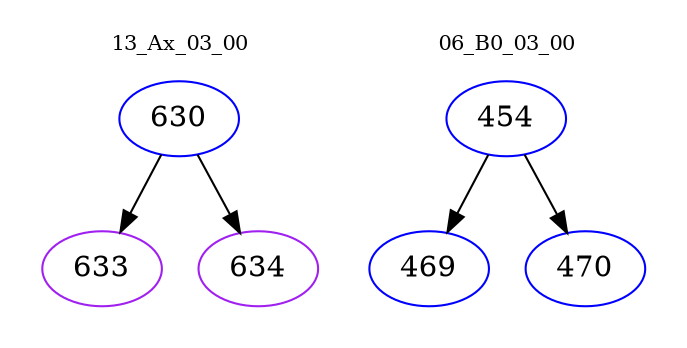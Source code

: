 digraph{
subgraph cluster_0 {
color = white
label = "13_Ax_03_00";
fontsize=10;
T0_630 [label="630", color="blue"]
T0_630 -> T0_633 [color="black"]
T0_633 [label="633", color="purple"]
T0_630 -> T0_634 [color="black"]
T0_634 [label="634", color="purple"]
}
subgraph cluster_1 {
color = white
label = "06_B0_03_00";
fontsize=10;
T1_454 [label="454", color="blue"]
T1_454 -> T1_469 [color="black"]
T1_469 [label="469", color="blue"]
T1_454 -> T1_470 [color="black"]
T1_470 [label="470", color="blue"]
}
}
